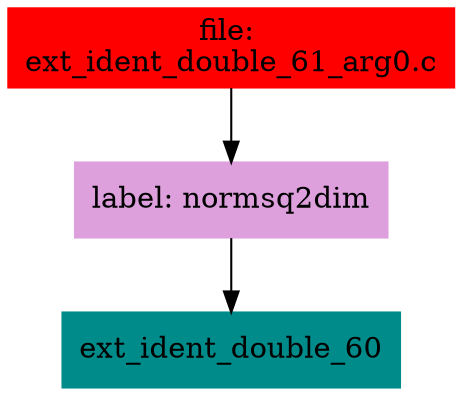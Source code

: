 digraph G {
node [shape=box]

0 [label="file: 
ext_ident_double_61_arg0.c",color=red, style=filled]
1 [label="label: normsq2dim",color=plum, style=filled]
0 -> 1
2 [label="ext_ident_double_60",color=cyan4, style=filled]
1 -> 2


}


